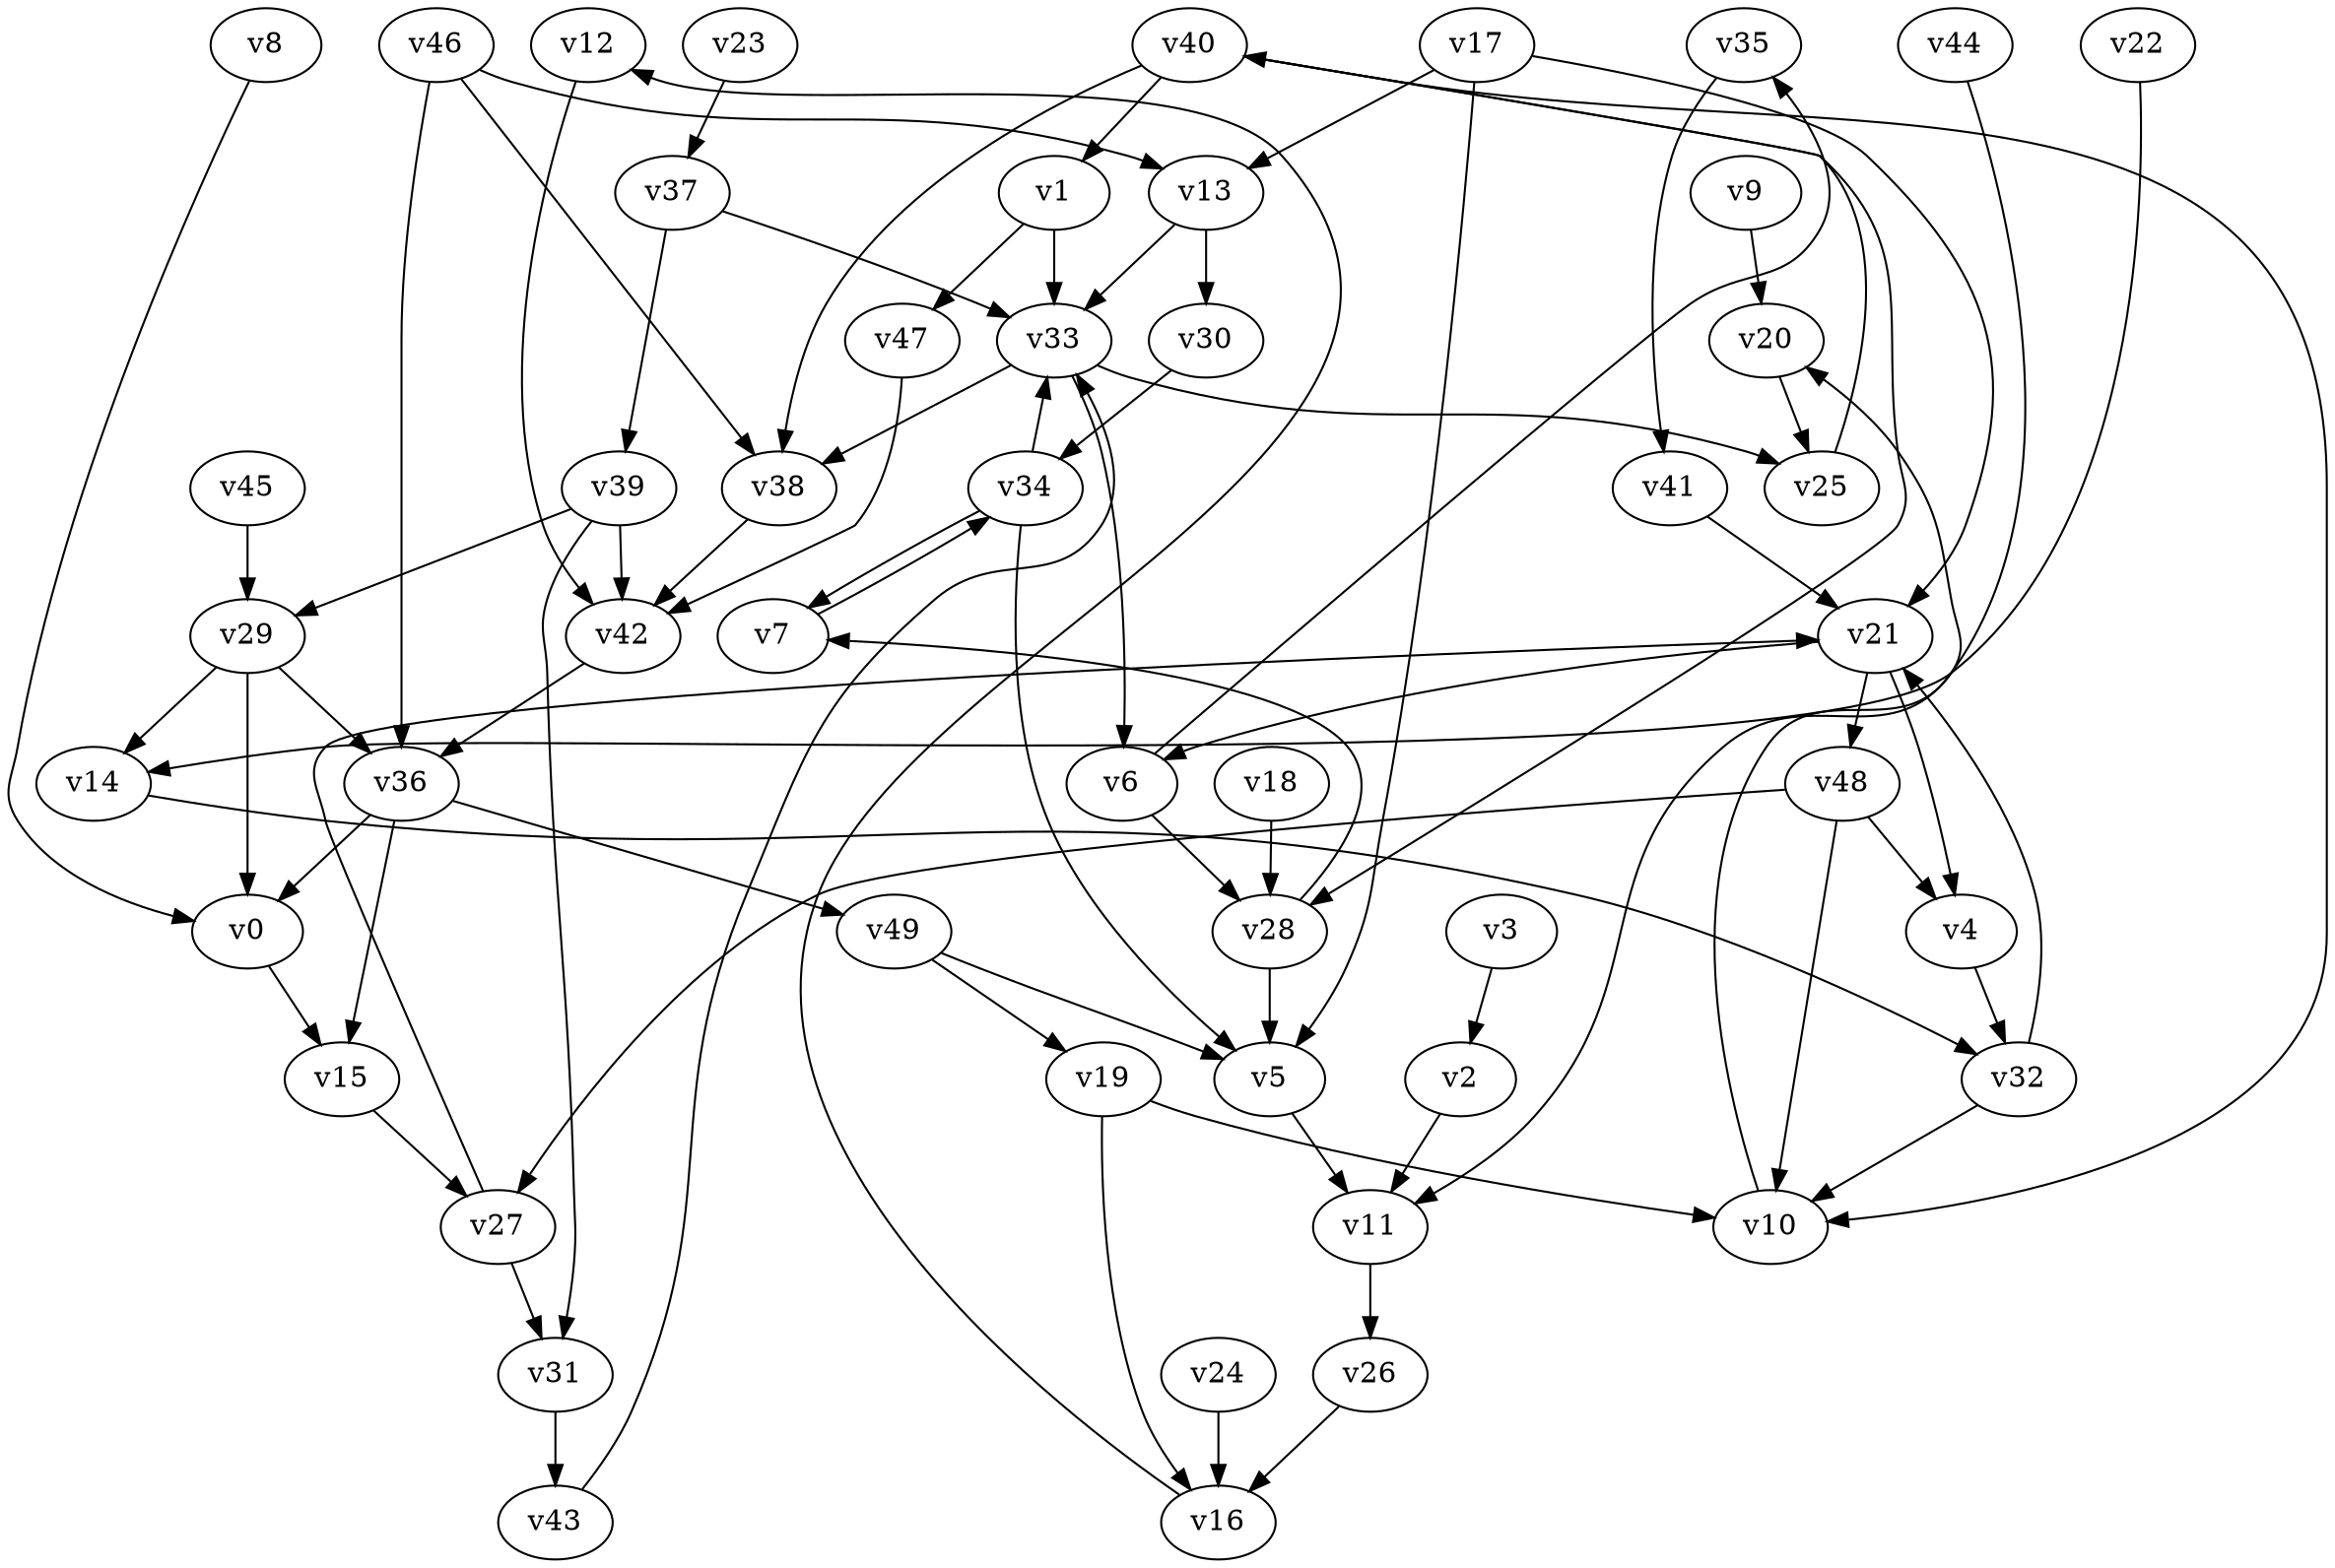 // Benchmark game 74 - 50 vertices
// time_bound: 17
// targets: v7
digraph G {
    v0 [name="v0", player=1];
    v1 [name="v1", player=1];
    v2 [name="v2", player=1];
    v3 [name="v3", player=0];
    v4 [name="v4", player=1];
    v5 [name="v5", player=0];
    v6 [name="v6", player=0];
    v7 [name="v7", player=1, target=1];
    v8 [name="v8", player=0];
    v9 [name="v9", player=0];
    v10 [name="v10", player=1];
    v11 [name="v11", player=1];
    v12 [name="v12", player=0];
    v13 [name="v13", player=1];
    v14 [name="v14", player=1];
    v15 [name="v15", player=1];
    v16 [name="v16", player=1];
    v17 [name="v17", player=1];
    v18 [name="v18", player=1];
    v19 [name="v19", player=0];
    v20 [name="v20", player=1];
    v21 [name="v21", player=0];
    v22 [name="v22", player=1];
    v23 [name="v23", player=0];
    v24 [name="v24", player=1];
    v25 [name="v25", player=1];
    v26 [name="v26", player=1];
    v27 [name="v27", player=0];
    v28 [name="v28", player=1];
    v29 [name="v29", player=0];
    v30 [name="v30", player=1];
    v31 [name="v31", player=1];
    v32 [name="v32", player=1];
    v33 [name="v33", player=0];
    v34 [name="v34", player=1];
    v35 [name="v35", player=1];
    v36 [name="v36", player=0];
    v37 [name="v37", player=0];
    v38 [name="v38", player=1];
    v39 [name="v39", player=0];
    v40 [name="v40", player=1];
    v41 [name="v41", player=0];
    v42 [name="v42", player=0];
    v43 [name="v43", player=0];
    v44 [name="v44", player=0];
    v45 [name="v45", player=0];
    v46 [name="v46", player=1];
    v47 [name="v47", player=0];
    v48 [name="v48", player=0];
    v49 [name="v49", player=0];

    v0 -> v15;
    v1 -> v33;
    v2 -> v11;
    v3 -> v2;
    v4 -> v32;
    v5 -> v11;
    v6 -> v35 [constraint="t >= 4"];
    v7 -> v34;
    v8 -> v0 [constraint="t mod 5 == 1"];
    v9 -> v20;
    v10 -> v20 [constraint="t < 9"];
    v11 -> v26;
    v12 -> v42 [constraint="t < 8"];
    v13 -> v30;
    v14 -> v32 [constraint="t mod 2 == 1"];
    v15 -> v27;
    v16 -> v12 [constraint="t < 12"];
    v17 -> v5;
    v18 -> v28;
    v19 -> v10;
    v20 -> v25;
    v21 -> v4;
    v22 -> v14 [constraint="t < 7"];
    v23 -> v37;
    v24 -> v16;
    v25 -> v40;
    v26 -> v16;
    v27 -> v21 [constraint="t mod 2 == 0"];
    v28 -> v7 [constraint="t mod 4 == 3"];
    v29 -> v14;
    v30 -> v34;
    v31 -> v43;
    v32 -> v10 [constraint="t >= 5"];
    v33 -> v38;
    v34 -> v33 [constraint="t < 7"];
    v35 -> v41 [constraint="t < 13"];
    v36 -> v49;
    v37 -> v39;
    v38 -> v42;
    v39 -> v29;
    v40 -> v28 [constraint="t < 12"];
    v41 -> v21;
    v42 -> v36;
    v43 -> v33 [constraint="t mod 2 == 0"];
    v44 -> v11 [constraint="t < 14"];
    v45 -> v29;
    v46 -> v38;
    v47 -> v42;
    v48 -> v4;
    v49 -> v19;
    v40 -> v38;
    v28 -> v5;
    v29 -> v0;
    v21 -> v48;
    v37 -> v33;
    v19 -> v16;
    v21 -> v6;
    v17 -> v13;
    v27 -> v31;
    v48 -> v10;
    v33 -> v25;
    v33 -> v6;
    v46 -> v13;
    v40 -> v1;
    v13 -> v33;
    v32 -> v21;
    v48 -> v27;
    v34 -> v7;
    v49 -> v5;
    v36 -> v15;
    v39 -> v31;
    v34 -> v5;
    v17 -> v21;
    v36 -> v0;
    v1 -> v47;
    v39 -> v42;
    v46 -> v36;
    v40 -> v10;
    v6 -> v28;
    v29 -> v36;
}
